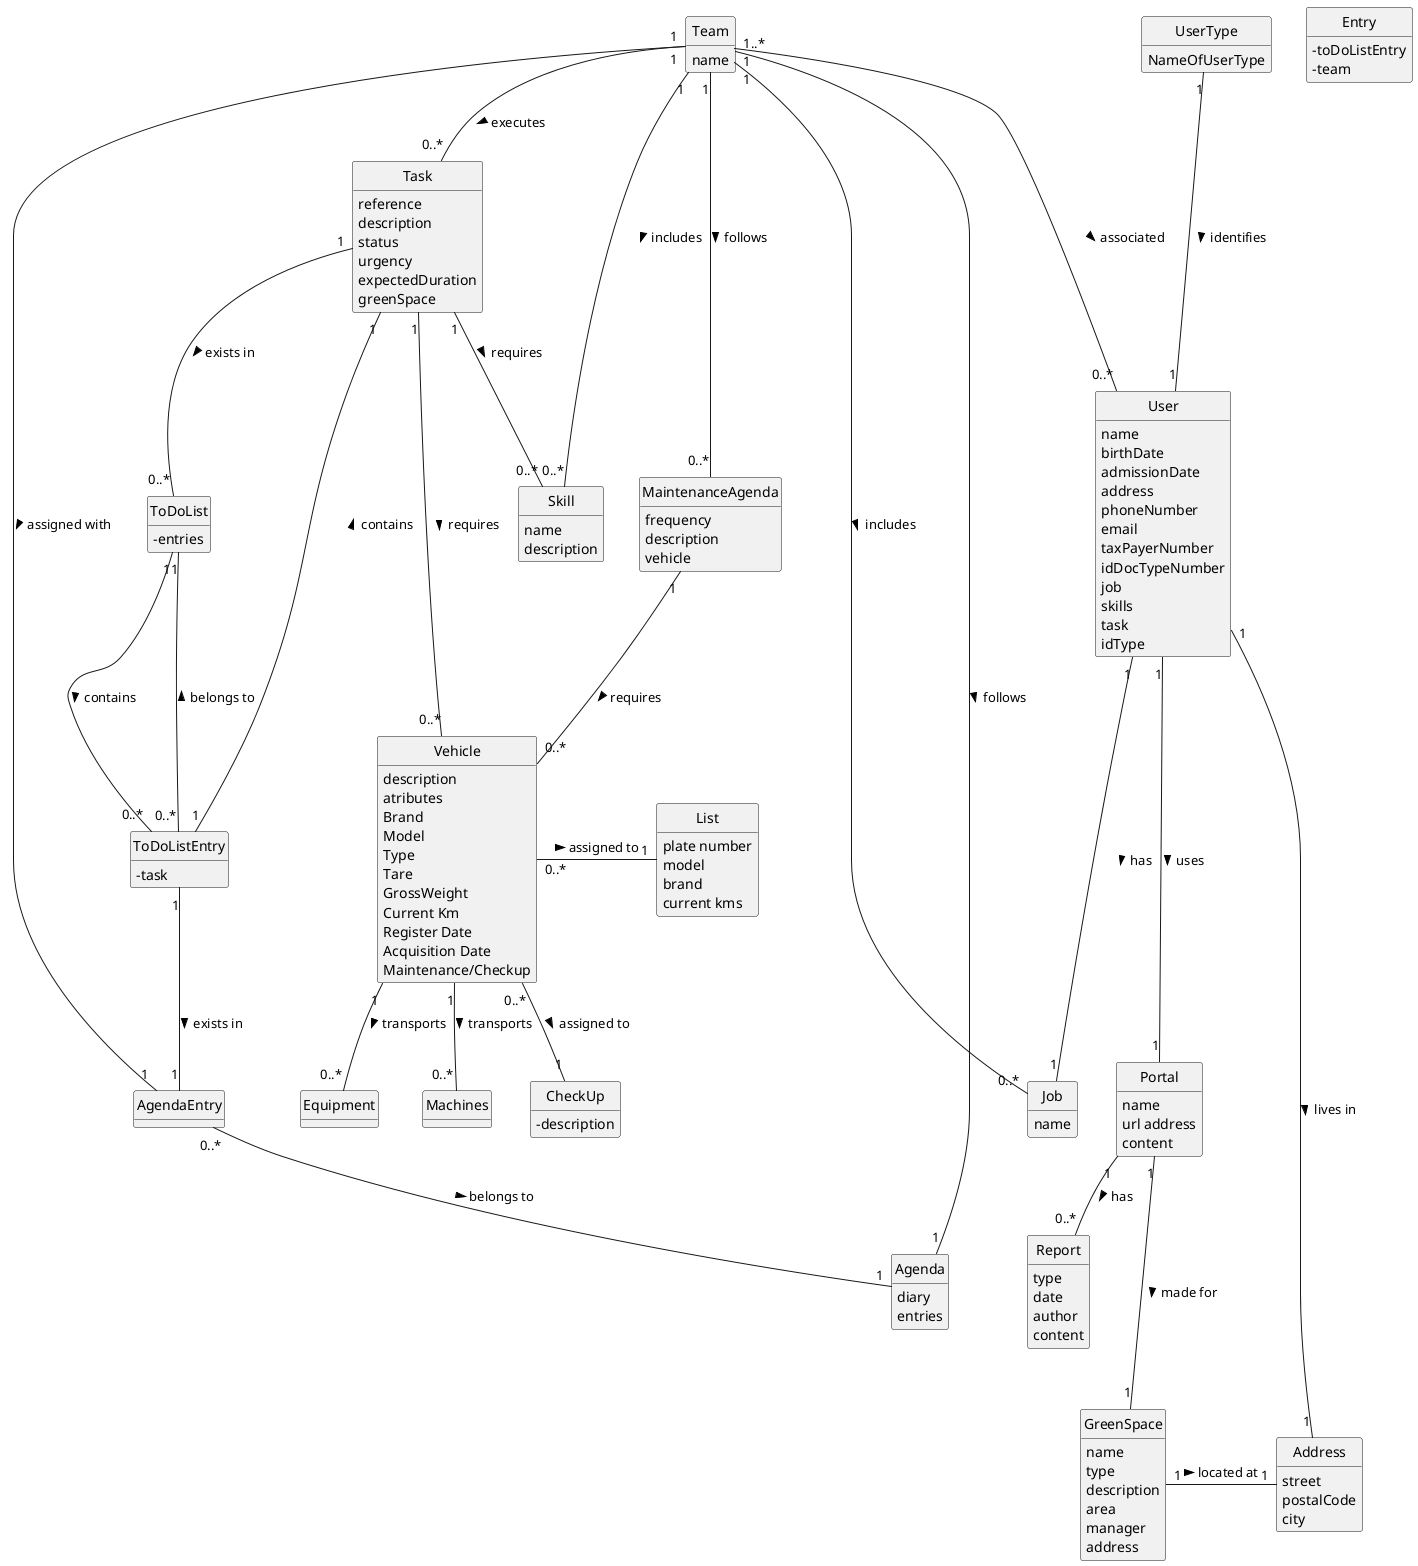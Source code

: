 @startuml
skinparam monochrome true
skinparam packageStyle rectangle
skinparam shadowing false
'skinparam linetype ortho
'left to right direction
skinparam classAttributeIconSize 0
hide circle
hide methods

class Vehicle {
    description
    atributes
    Brand
    Model
    Type
    Tare
    GrossWeight
    Current Km
    Register Date
    Acquisition Date
    Maintenance/Checkup
    Frequency (in Kms)
}

class List {
    plate number
    model
    brand
    current kms
}

class MaintenanceAgenda {
    frequency
    description
    vehicle
}

class Team {
    name
    members (collaborators)
}

class Skill {
    name
    description
    }

class Job {
    name
}

class User {
   name
   birthDate
   admissionDate
   address
   phoneNumber
   email
   taxPayerNumber
   idDocTypeNumber
   job
   skills
   task
   idType
}

class UserType {
    NameOfUserType
}

class GreenSpace{
    name
    type
    description
    area
    manager
    address
}

class Portal{
    name
    url address
    content
}

class Report{
    type
    date
    author
    content
}

class Address{
    street
    postalCode
    city
}

class Task {
    reference
    description
    status
    urgency
    expectedDuration
    greenSpace
}

class CheckUp {
    -description
}

class Agenda {
    diary
    entries
}

class ToDoListEntry {
    -task
}

class ToDoList {
    -entries
}

class Entry {
    -toDoListEntry
    -team
}

Team "1" -- "0..*" Task : executes >
Team "1" -- "0..*" Job : includes >
Team "1" --- "0..*" User: associated >
Team "1" -- "0..*" Skill : includes >
Team "1" --- "0..*" MaintenanceAgenda: follows >
Portal "1" --- "1" GreenSpace: made for >
Portal "1" -- "0..*" Report: has >
MaintenanceAgenda "1" -- "0..*" Vehicle : requires >
Vehicle"0..*" -- "1" CheckUp: assigned to >
Vehicle "0..*" - "1" List: assigned to >
Vehicle "1" -- "0..*" Equipment : transports >
Vehicle "1" -- "0..*" Machines : transports >
UserType "1" --- "1" User: identifies >
User "1" --- "1" Portal: uses >
User "1" --- "1" Address: lives in >
User "1" --- "1" Job: has >
Task "1" -- "0..*" Skill: requires >
Task "1" -- "0..*" Vehicle : requires >
GreenSpace "1" - "1" Address: located at >
Task "1" -- "0..*" ToDoList : exists in >
ToDoList "1" -- "0..*" ToDoListEntry : contains >
ToDoListEntry "1" -- "1" Task : contains >
ToDoListEntry "1" -- "1" AgendaEntry : exists in >
AgendaEntry "0..*" -- "1" Agenda : belongs to >
ToDoListEntry "0..*" -- "1" ToDoList : belongs to >
Team "1..*" - "1" Agenda: follows >
Team "1" -- "1" AgendaEntry : assigned with >
@enduml

